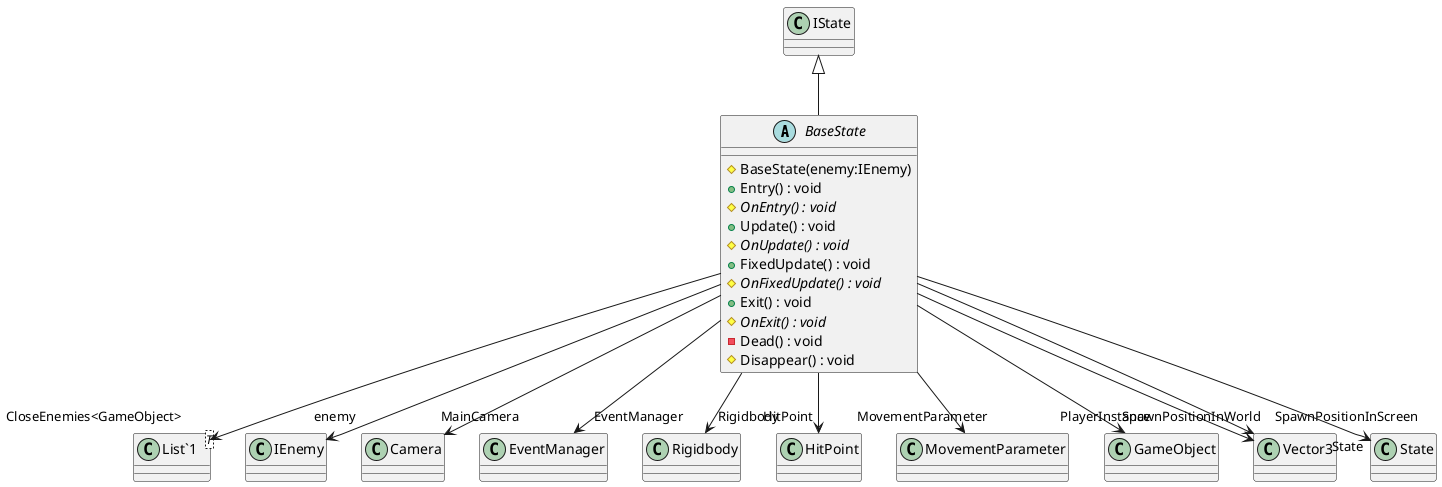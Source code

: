 @startuml
abstract class BaseState {
    # BaseState(enemy:IEnemy)
    + Entry() : void
    # {abstract} OnEntry() : void
    + Update() : void
    # {abstract} OnUpdate() : void
    + FixedUpdate() : void
    # {abstract} OnFixedUpdate() : void
    + Exit() : void
    # {abstract} OnExit() : void
    - Dead() : void
    # Disappear() : void
}
class "List`1"<T> {
}
IState <|-- BaseState
BaseState --> "enemy" IEnemy
BaseState --> "MainCamera" Camera
BaseState --> "EventManager" EventManager
BaseState --> "Rigidbody" Rigidbody
BaseState --> "CloseEnemies<GameObject>" "List`1"
BaseState --> "HitPoint" HitPoint
BaseState --> "MovementParameter" MovementParameter
BaseState --> "PlayerInstance" GameObject
BaseState --> "SpawnPositionInScreen" Vector3
BaseState --> "SpawnPositionInWorld" Vector3
BaseState --> "State" State
@enduml
